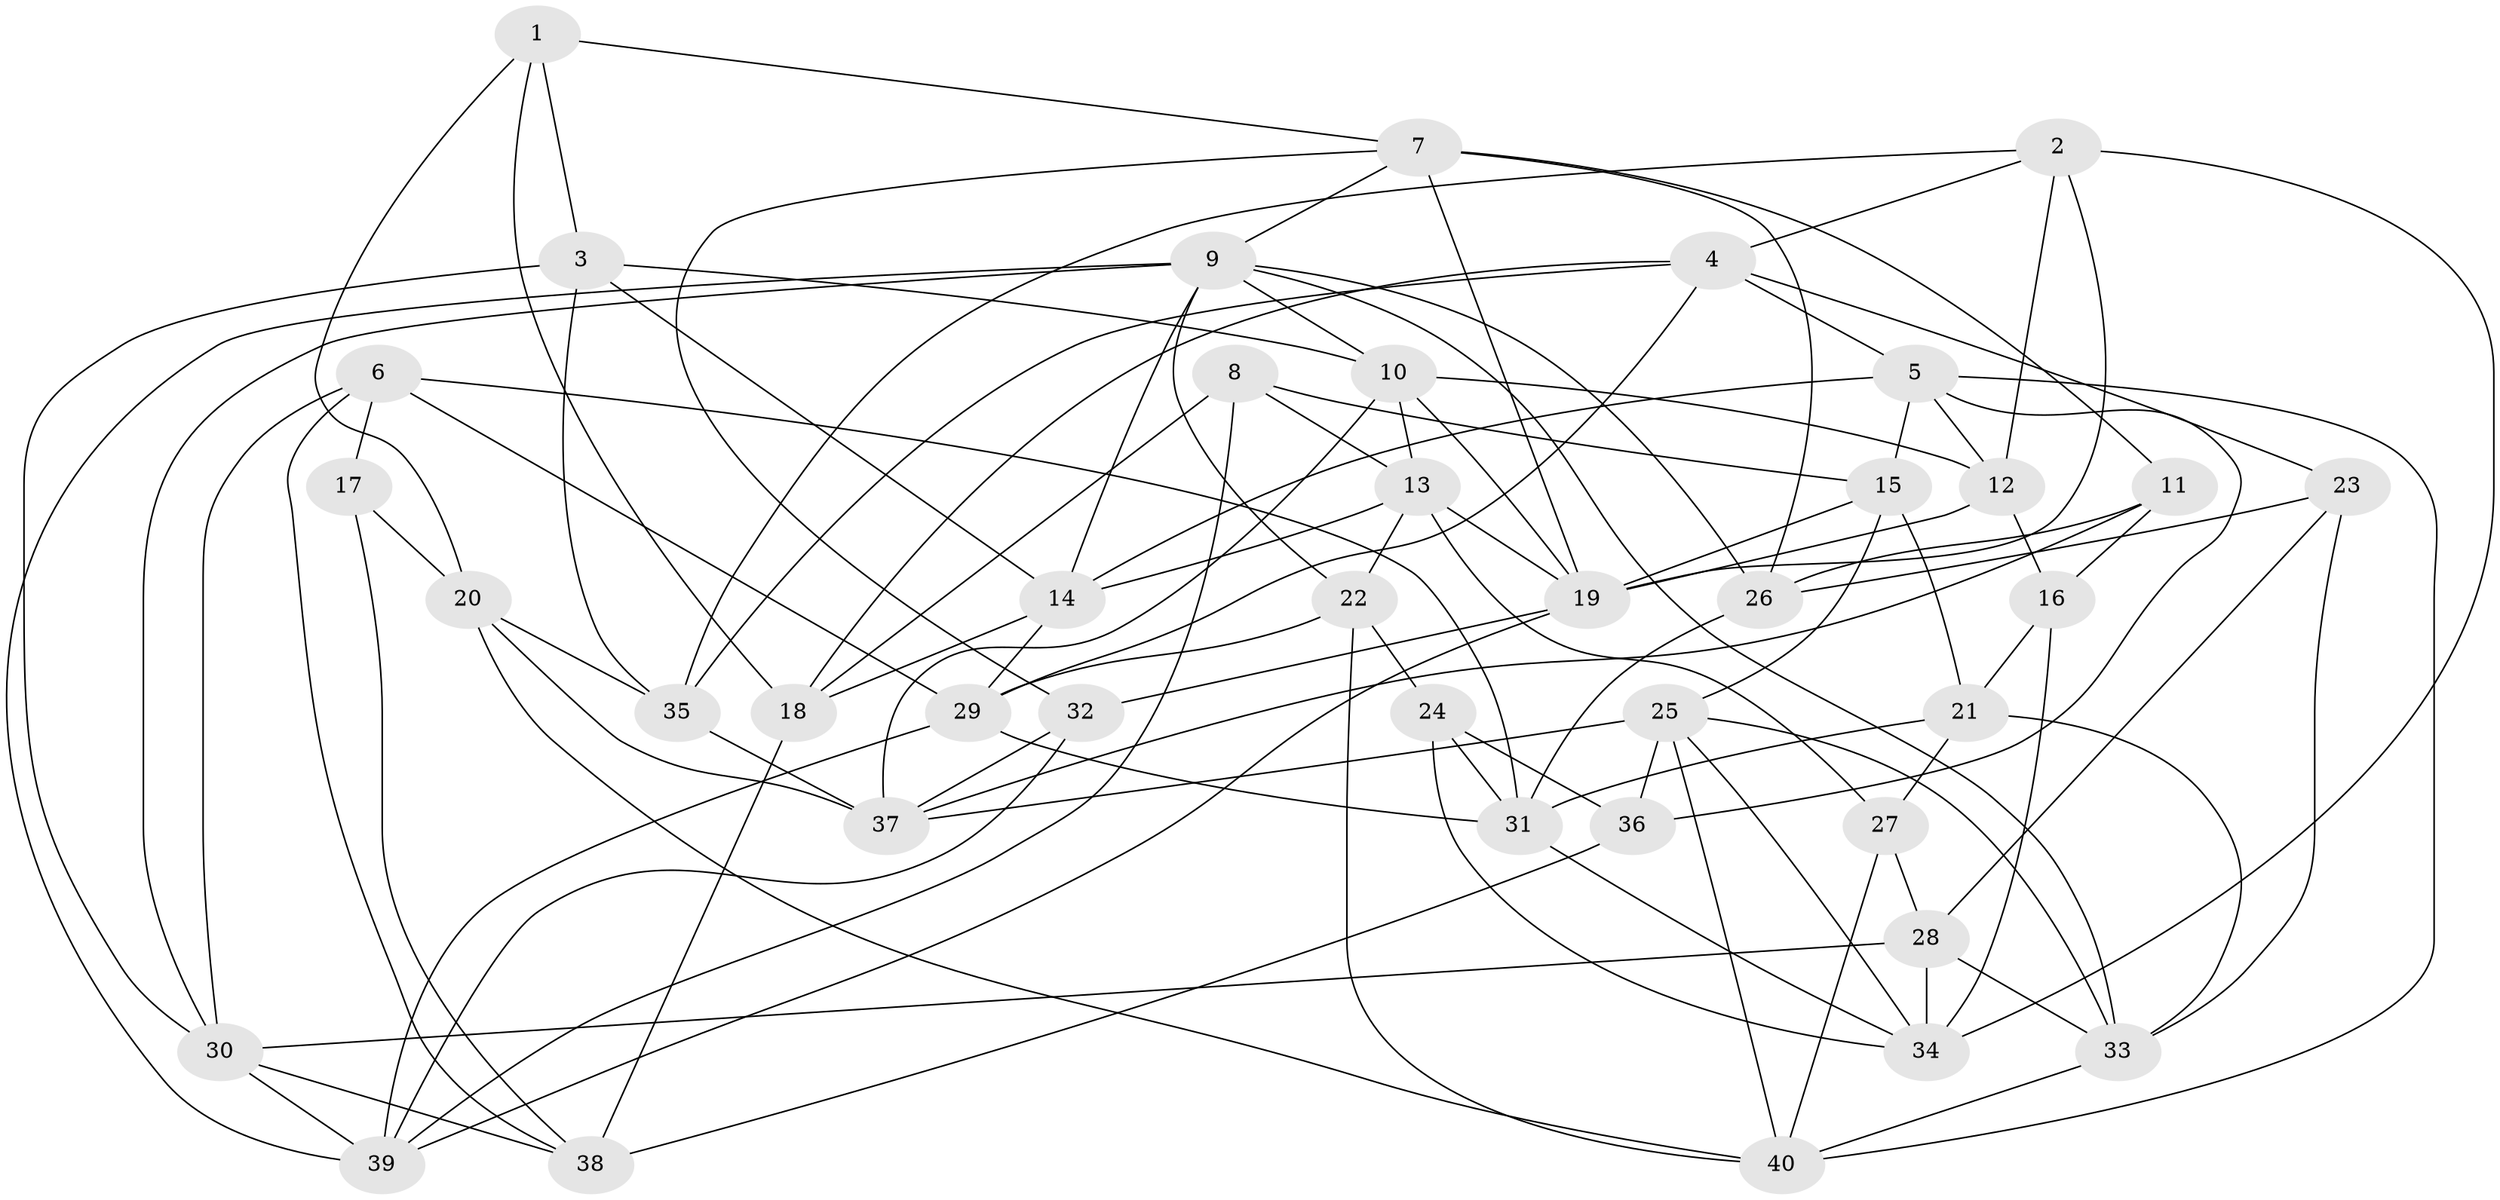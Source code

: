 // original degree distribution, {4: 1.0}
// Generated by graph-tools (version 1.1) at 2025/02/03/09/25 03:02:59]
// undirected, 40 vertices, 105 edges
graph export_dot {
graph [start="1"]
  node [color=gray90,style=filled];
  1;
  2;
  3;
  4;
  5;
  6;
  7;
  8;
  9;
  10;
  11;
  12;
  13;
  14;
  15;
  16;
  17;
  18;
  19;
  20;
  21;
  22;
  23;
  24;
  25;
  26;
  27;
  28;
  29;
  30;
  31;
  32;
  33;
  34;
  35;
  36;
  37;
  38;
  39;
  40;
  1 -- 3 [weight=1.0];
  1 -- 7 [weight=1.0];
  1 -- 18 [weight=1.0];
  1 -- 20 [weight=1.0];
  2 -- 4 [weight=1.0];
  2 -- 12 [weight=1.0];
  2 -- 19 [weight=2.0];
  2 -- 34 [weight=1.0];
  2 -- 35 [weight=1.0];
  3 -- 10 [weight=1.0];
  3 -- 14 [weight=1.0];
  3 -- 30 [weight=1.0];
  3 -- 35 [weight=2.0];
  4 -- 5 [weight=1.0];
  4 -- 18 [weight=1.0];
  4 -- 23 [weight=1.0];
  4 -- 29 [weight=1.0];
  4 -- 35 [weight=1.0];
  5 -- 12 [weight=1.0];
  5 -- 14 [weight=1.0];
  5 -- 15 [weight=1.0];
  5 -- 36 [weight=1.0];
  5 -- 40 [weight=1.0];
  6 -- 17 [weight=1.0];
  6 -- 29 [weight=1.0];
  6 -- 30 [weight=1.0];
  6 -- 31 [weight=2.0];
  6 -- 38 [weight=1.0];
  7 -- 9 [weight=1.0];
  7 -- 11 [weight=1.0];
  7 -- 19 [weight=1.0];
  7 -- 26 [weight=1.0];
  7 -- 32 [weight=1.0];
  8 -- 13 [weight=1.0];
  8 -- 15 [weight=1.0];
  8 -- 18 [weight=1.0];
  8 -- 39 [weight=1.0];
  9 -- 10 [weight=1.0];
  9 -- 14 [weight=1.0];
  9 -- 22 [weight=1.0];
  9 -- 26 [weight=1.0];
  9 -- 30 [weight=1.0];
  9 -- 33 [weight=1.0];
  9 -- 39 [weight=1.0];
  10 -- 12 [weight=1.0];
  10 -- 13 [weight=1.0];
  10 -- 19 [weight=1.0];
  10 -- 37 [weight=1.0];
  11 -- 16 [weight=1.0];
  11 -- 26 [weight=1.0];
  11 -- 37 [weight=1.0];
  12 -- 16 [weight=2.0];
  12 -- 19 [weight=1.0];
  13 -- 14 [weight=1.0];
  13 -- 19 [weight=1.0];
  13 -- 22 [weight=1.0];
  13 -- 27 [weight=1.0];
  14 -- 18 [weight=1.0];
  14 -- 29 [weight=1.0];
  15 -- 19 [weight=2.0];
  15 -- 21 [weight=1.0];
  15 -- 25 [weight=1.0];
  16 -- 21 [weight=2.0];
  16 -- 34 [weight=1.0];
  17 -- 20 [weight=2.0];
  17 -- 38 [weight=1.0];
  18 -- 38 [weight=2.0];
  19 -- 32 [weight=1.0];
  19 -- 39 [weight=1.0];
  20 -- 35 [weight=1.0];
  20 -- 37 [weight=1.0];
  20 -- 40 [weight=1.0];
  21 -- 27 [weight=1.0];
  21 -- 31 [weight=1.0];
  21 -- 33 [weight=1.0];
  22 -- 24 [weight=2.0];
  22 -- 29 [weight=1.0];
  22 -- 40 [weight=1.0];
  23 -- 26 [weight=2.0];
  23 -- 28 [weight=2.0];
  23 -- 33 [weight=1.0];
  24 -- 31 [weight=2.0];
  24 -- 34 [weight=1.0];
  24 -- 36 [weight=1.0];
  25 -- 33 [weight=1.0];
  25 -- 34 [weight=1.0];
  25 -- 36 [weight=1.0];
  25 -- 37 [weight=1.0];
  25 -- 40 [weight=1.0];
  26 -- 31 [weight=1.0];
  27 -- 28 [weight=1.0];
  27 -- 40 [weight=1.0];
  28 -- 30 [weight=1.0];
  28 -- 33 [weight=1.0];
  28 -- 34 [weight=1.0];
  29 -- 31 [weight=1.0];
  29 -- 39 [weight=1.0];
  30 -- 38 [weight=1.0];
  30 -- 39 [weight=1.0];
  31 -- 34 [weight=1.0];
  32 -- 37 [weight=1.0];
  32 -- 39 [weight=1.0];
  33 -- 40 [weight=1.0];
  35 -- 37 [weight=1.0];
  36 -- 38 [weight=1.0];
}
